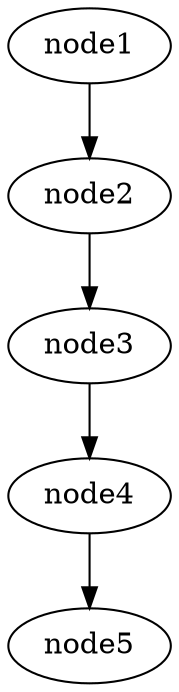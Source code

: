 // commands-save-records
digraph {
	node1
	node2
	node3
	node4
	node5
	node1 -> node2
	node2 -> node3
	node3 -> node4
	node4 -> node5
}
